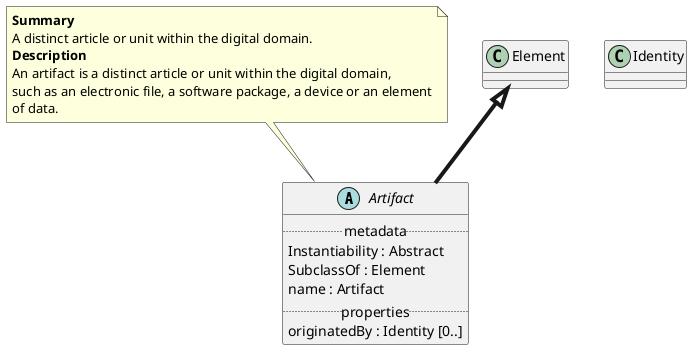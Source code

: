 @startuml
set separator ::
abstract Artifact {
.. metadata ..
    Instantiability : Abstract
    SubclassOf : Element
    name : Artifact
.. properties ..
    originatedBy : Identity [0..]
}
note top of Artifact
<b>Summary</b>
A distinct article or unit within the digital domain.
<b>Description</b>
An artifact is a distinct article or unit within the digital domain,
such as an electronic file, a software package, a device or an element
of data.
end note
"Element" <|-[thickness=4]- "Artifact"
"Identity" <-[dotted]-- "Artifact::originatedBy"
@enduml
